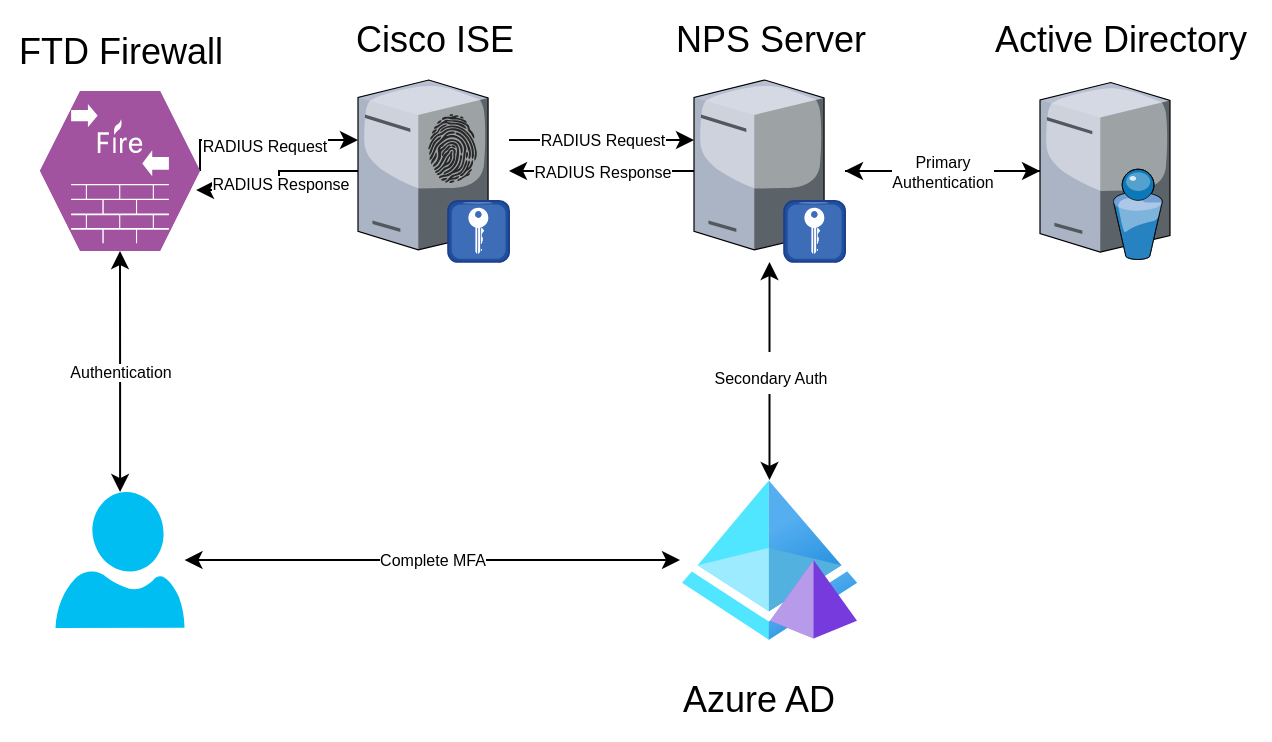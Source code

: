 <mxfile version="20.0.4" type="github">
  <diagram id="_Iri2bMeiNm1vtGAWKxc" name="Page-1">
    <mxGraphModel dx="1614" dy="772" grid="1" gridSize="10" guides="1" tooltips="1" connect="1" arrows="1" fold="1" page="1" pageScale="1" pageWidth="850" pageHeight="1100" math="0" shadow="0">
      <root>
        <mxCell id="0" />
        <mxCell id="1" parent="0" />
        <mxCell id="gyM9zL0i4kSRskqLVDlK-27" value="RADIUS Request" style="edgeStyle=orthogonalEdgeStyle;rounded=0;orthogonalLoop=1;jettySize=auto;html=1;fontSize=8;" edge="1" parent="1" source="gyM9zL0i4kSRskqLVDlK-1" target="gyM9zL0i4kSRskqLVDlK-5">
          <mxGeometry relative="1" as="geometry">
            <Array as="points">
              <mxPoint x="420" y="150" />
              <mxPoint x="420" y="150" />
            </Array>
          </mxGeometry>
        </mxCell>
        <mxCell id="gyM9zL0i4kSRskqLVDlK-32" value="RADIUS Response" style="edgeStyle=orthogonalEdgeStyle;rounded=0;orthogonalLoop=1;jettySize=auto;html=1;entryX=0.975;entryY=0.619;entryDx=0;entryDy=0;entryPerimeter=0;fontSize=8;" edge="1" parent="1" source="gyM9zL0i4kSRskqLVDlK-1" target="gyM9zL0i4kSRskqLVDlK-15">
          <mxGeometry relative="1" as="geometry" />
        </mxCell>
        <mxCell id="gyM9zL0i4kSRskqLVDlK-1" value="" style="verticalLabelPosition=bottom;sketch=0;aspect=fixed;html=1;verticalAlign=top;strokeColor=none;align=center;outlineConnect=0;shape=mxgraph.citrix.radius_server;fillOpacity=100;" vertex="1" parent="1">
          <mxGeometry x="299" y="120" width="75.5" height="91" as="geometry" />
        </mxCell>
        <mxCell id="gyM9zL0i4kSRskqLVDlK-30" style="edgeStyle=orthogonalEdgeStyle;rounded=0;orthogonalLoop=1;jettySize=auto;html=1;fontSize=8;" edge="1" parent="1" source="gyM9zL0i4kSRskqLVDlK-4" target="gyM9zL0i4kSRskqLVDlK-5">
          <mxGeometry relative="1" as="geometry" />
        </mxCell>
        <mxCell id="gyM9zL0i4kSRskqLVDlK-4" value="" style="verticalLabelPosition=bottom;sketch=0;aspect=fixed;html=1;verticalAlign=top;strokeColor=none;align=center;outlineConnect=0;shape=mxgraph.citrix.directory_server;" vertex="1" parent="1">
          <mxGeometry x="640" y="121.25" width="65" height="88.5" as="geometry" />
        </mxCell>
        <mxCell id="gyM9zL0i4kSRskqLVDlK-25" value="&lt;font style=&quot;font-size: 8px;&quot;&gt;Secondary Auth&lt;br&gt;&lt;/font&gt;" style="edgeStyle=orthogonalEdgeStyle;rounded=0;orthogonalLoop=1;jettySize=auto;html=1;fontSize=18;startArrow=classic;startFill=1;" edge="1" parent="1" source="gyM9zL0i4kSRskqLVDlK-5" target="gyM9zL0i4kSRskqLVDlK-9">
          <mxGeometry relative="1" as="geometry" />
        </mxCell>
        <mxCell id="gyM9zL0i4kSRskqLVDlK-29" value="&lt;div&gt;Primary&lt;/div&gt;&lt;div&gt;Authentication&lt;br&gt;&lt;/div&gt;" style="edgeStyle=orthogonalEdgeStyle;rounded=0;orthogonalLoop=1;jettySize=auto;html=1;fontSize=8;" edge="1" parent="1" source="gyM9zL0i4kSRskqLVDlK-5" target="gyM9zL0i4kSRskqLVDlK-4">
          <mxGeometry relative="1" as="geometry" />
        </mxCell>
        <mxCell id="gyM9zL0i4kSRskqLVDlK-31" value="RADIUS Response" style="edgeStyle=orthogonalEdgeStyle;rounded=0;orthogonalLoop=1;jettySize=auto;html=1;fontSize=8;" edge="1" parent="1" source="gyM9zL0i4kSRskqLVDlK-5" target="gyM9zL0i4kSRskqLVDlK-1">
          <mxGeometry relative="1" as="geometry" />
        </mxCell>
        <mxCell id="gyM9zL0i4kSRskqLVDlK-5" value="" style="verticalLabelPosition=bottom;sketch=0;aspect=fixed;html=1;verticalAlign=top;strokeColor=none;align=center;outlineConnect=0;shape=mxgraph.citrix.radius_server;" vertex="1" parent="1">
          <mxGeometry x="467" y="120" width="75.5" height="91" as="geometry" />
        </mxCell>
        <mxCell id="gyM9zL0i4kSRskqLVDlK-9" value="" style="aspect=fixed;html=1;points=[];align=center;image;fontSize=12;image=img/lib/azure2/identity/Azure_AD_Domain_Services.svg;" vertex="1" parent="1">
          <mxGeometry x="461" y="320" width="87.5" height="80" as="geometry" />
        </mxCell>
        <mxCell id="gyM9zL0i4kSRskqLVDlK-11" value="Azure AD" style="text;html=1;resizable=0;autosize=1;align=center;verticalAlign=middle;points=[];fillColor=none;strokeColor=none;rounded=0;fontSize=18;" vertex="1" parent="1">
          <mxGeometry x="448.5" y="410" width="100" height="40" as="geometry" />
        </mxCell>
        <mxCell id="gyM9zL0i4kSRskqLVDlK-22" value="&lt;font style=&quot;font-size: 8px;&quot;&gt;RADIUS Request&lt;/font&gt;" style="edgeStyle=orthogonalEdgeStyle;rounded=0;orthogonalLoop=1;jettySize=auto;html=1;exitX=1;exitY=0.5;exitDx=0;exitDy=0;exitPerimeter=0;fontSize=18;" edge="1" parent="1" source="gyM9zL0i4kSRskqLVDlK-15" target="gyM9zL0i4kSRskqLVDlK-1">
          <mxGeometry relative="1" as="geometry">
            <Array as="points">
              <mxPoint x="220" y="150" />
            </Array>
          </mxGeometry>
        </mxCell>
        <mxCell id="gyM9zL0i4kSRskqLVDlK-15" value="" style="verticalLabelPosition=bottom;sketch=0;html=1;fillColor=#A153A0;strokeColor=#ffffff;verticalAlign=top;align=center;points=[[0,0.5,0],[0.125,0.25,0],[0.25,0,0],[0.5,0,0],[0.75,0,0],[0.875,0.25,0],[1,0.5,0],[0.875,0.75,0],[0.75,1,0],[0.5,1,0],[0.125,0.75,0]];pointerEvents=1;shape=mxgraph.cisco_safe.compositeIcon;bgIcon=mxgraph.cisco_safe.design.blank_device;resIcon=mxgraph.cisco_safe.design.firepower_appliance;fontSize=18;" vertex="1" parent="1">
          <mxGeometry x="140" y="125.5" width="80" height="80" as="geometry" />
        </mxCell>
        <mxCell id="gyM9zL0i4kSRskqLVDlK-16" value="FTD Firewall" style="text;html=1;resizable=0;autosize=1;align=center;verticalAlign=middle;points=[];fillColor=none;strokeColor=none;rounded=0;fontSize=18;" vertex="1" parent="1">
          <mxGeometry x="120" y="85.5" width="120" height="40" as="geometry" />
        </mxCell>
        <mxCell id="gyM9zL0i4kSRskqLVDlK-17" value="Cisco ISE" style="text;html=1;resizable=0;autosize=1;align=center;verticalAlign=middle;points=[];fillColor=none;strokeColor=none;rounded=0;fontSize=18;" vertex="1" parent="1">
          <mxGeometry x="286.75" y="80" width="100" height="40" as="geometry" />
        </mxCell>
        <mxCell id="gyM9zL0i4kSRskqLVDlK-18" value="" style="verticalLabelPosition=bottom;sketch=0;html=1;fillColor=#282828;strokeColor=none;verticalAlign=top;pointerEvents=1;align=center;shape=mxgraph.cisco_safe.security_icons.ise;fontSize=18;" vertex="1" parent="1">
          <mxGeometry x="334" y="137" width="24.5" height="34.5" as="geometry" />
        </mxCell>
        <mxCell id="gyM9zL0i4kSRskqLVDlK-19" value="NPS Server" style="text;html=1;resizable=0;autosize=1;align=center;verticalAlign=middle;points=[];fillColor=none;strokeColor=none;rounded=0;fontSize=18;" vertex="1" parent="1">
          <mxGeometry x="444.75" y="80" width="120" height="40" as="geometry" />
        </mxCell>
        <mxCell id="gyM9zL0i4kSRskqLVDlK-20" value="Active Directory" style="text;html=1;resizable=0;autosize=1;align=center;verticalAlign=middle;points=[];fillColor=none;strokeColor=none;rounded=0;fontSize=18;" vertex="1" parent="1">
          <mxGeometry x="605" y="80" width="150" height="40" as="geometry" />
        </mxCell>
        <mxCell id="gyM9zL0i4kSRskqLVDlK-33" value="Authentication" style="edgeStyle=orthogonalEdgeStyle;rounded=0;orthogonalLoop=1;jettySize=auto;html=1;entryX=0.5;entryY=1;entryDx=0;entryDy=0;entryPerimeter=0;fontSize=8;horizontal=1;endArrow=classic;endFill=1;startArrow=classic;startFill=1;" edge="1" parent="1" source="gyM9zL0i4kSRskqLVDlK-21" target="gyM9zL0i4kSRskqLVDlK-15">
          <mxGeometry relative="1" as="geometry" />
        </mxCell>
        <mxCell id="gyM9zL0i4kSRskqLVDlK-34" value="Complete MFA" style="edgeStyle=orthogonalEdgeStyle;rounded=0;orthogonalLoop=1;jettySize=auto;html=1;fontSize=8;startArrow=classic;startFill=1;endArrow=classic;endFill=1;" edge="1" parent="1" source="gyM9zL0i4kSRskqLVDlK-21">
          <mxGeometry relative="1" as="geometry">
            <mxPoint x="460" y="359.995" as="targetPoint" />
          </mxGeometry>
        </mxCell>
        <mxCell id="gyM9zL0i4kSRskqLVDlK-21" value="" style="verticalLabelPosition=bottom;html=1;verticalAlign=top;align=center;strokeColor=none;fillColor=#00BEF2;shape=mxgraph.azure.user;fontSize=18;" vertex="1" parent="1">
          <mxGeometry x="147.75" y="326.05" width="64.5" height="67.89" as="geometry" />
        </mxCell>
      </root>
    </mxGraphModel>
  </diagram>
</mxfile>
